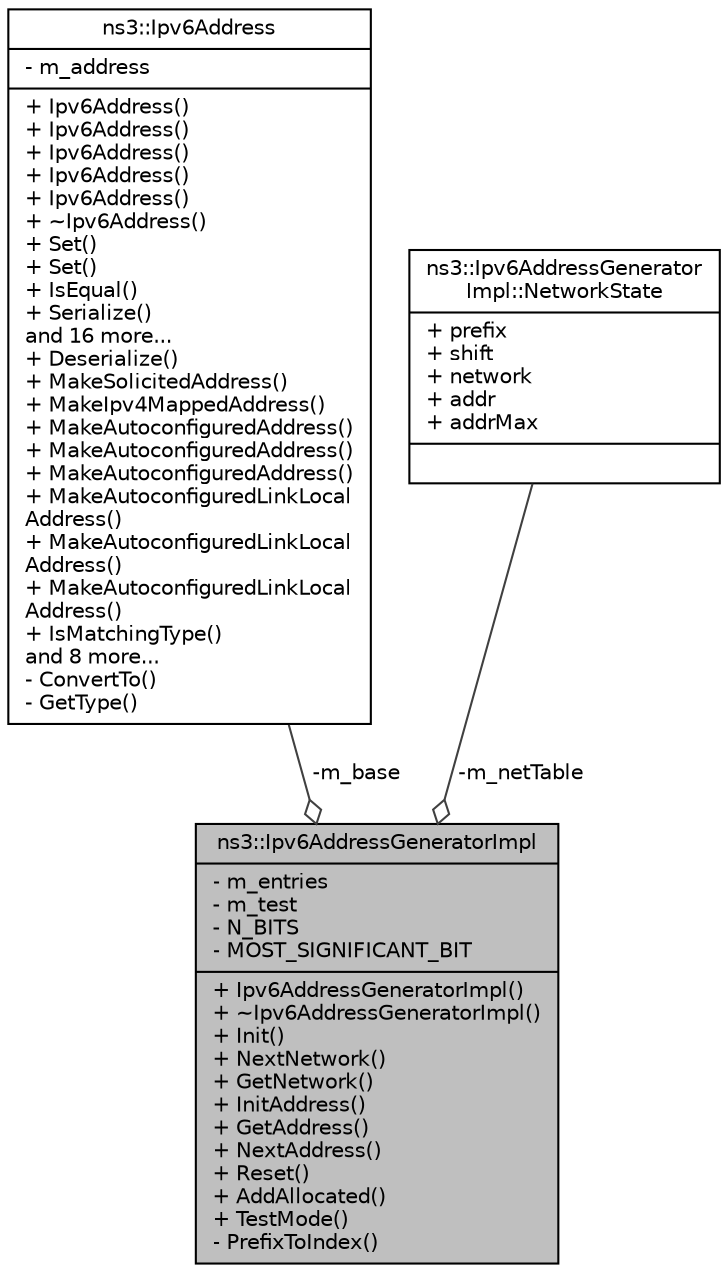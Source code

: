 digraph "ns3::Ipv6AddressGeneratorImpl"
{
  edge [fontname="Helvetica",fontsize="10",labelfontname="Helvetica",labelfontsize="10"];
  node [fontname="Helvetica",fontsize="10",shape=record];
  Node1 [label="{ns3::Ipv6AddressGeneratorImpl\n|- m_entries\l- m_test\l- N_BITS\l- MOST_SIGNIFICANT_BIT\l|+ Ipv6AddressGeneratorImpl()\l+ ~Ipv6AddressGeneratorImpl()\l+ Init()\l+ NextNetwork()\l+ GetNetwork()\l+ InitAddress()\l+ GetAddress()\l+ NextAddress()\l+ Reset()\l+ AddAllocated()\l+ TestMode()\l- PrefixToIndex()\l}",height=0.2,width=0.4,color="black", fillcolor="grey75", style="filled", fontcolor="black"];
  Node2 -> Node1 [color="grey25",fontsize="10",style="solid",label=" -m_base" ,arrowhead="odiamond"];
  Node2 [label="{ns3::Ipv6Address\n|- m_address\l|+ Ipv6Address()\l+ Ipv6Address()\l+ Ipv6Address()\l+ Ipv6Address()\l+ Ipv6Address()\l+ ~Ipv6Address()\l+ Set()\l+ Set()\l+ IsEqual()\l+ Serialize()\land 16 more...\l+ Deserialize()\l+ MakeSolicitedAddress()\l+ MakeIpv4MappedAddress()\l+ MakeAutoconfiguredAddress()\l+ MakeAutoconfiguredAddress()\l+ MakeAutoconfiguredAddress()\l+ MakeAutoconfiguredLinkLocal\lAddress()\l+ MakeAutoconfiguredLinkLocal\lAddress()\l+ MakeAutoconfiguredLinkLocal\lAddress()\l+ IsMatchingType()\land 8 more...\l- ConvertTo()\l- GetType()\l}",height=0.2,width=0.4,color="black", fillcolor="white", style="filled",URL="$d5/de6/classns3_1_1Ipv6Address.html",tooltip="Describes an IPv6 address. "];
  Node3 -> Node1 [color="grey25",fontsize="10",style="solid",label=" -m_netTable" ,arrowhead="odiamond"];
  Node3 [label="{ns3::Ipv6AddressGenerator\lImpl::NetworkState\n|+ prefix\l+ shift\l+ network\l+ addr\l+ addrMax\l|}",height=0.2,width=0.4,color="black", fillcolor="white", style="filled",URL="$da/d29/classns3_1_1Ipv6AddressGeneratorImpl_1_1NetworkState.html",tooltip="This class holds the state for a given network. "];
}
